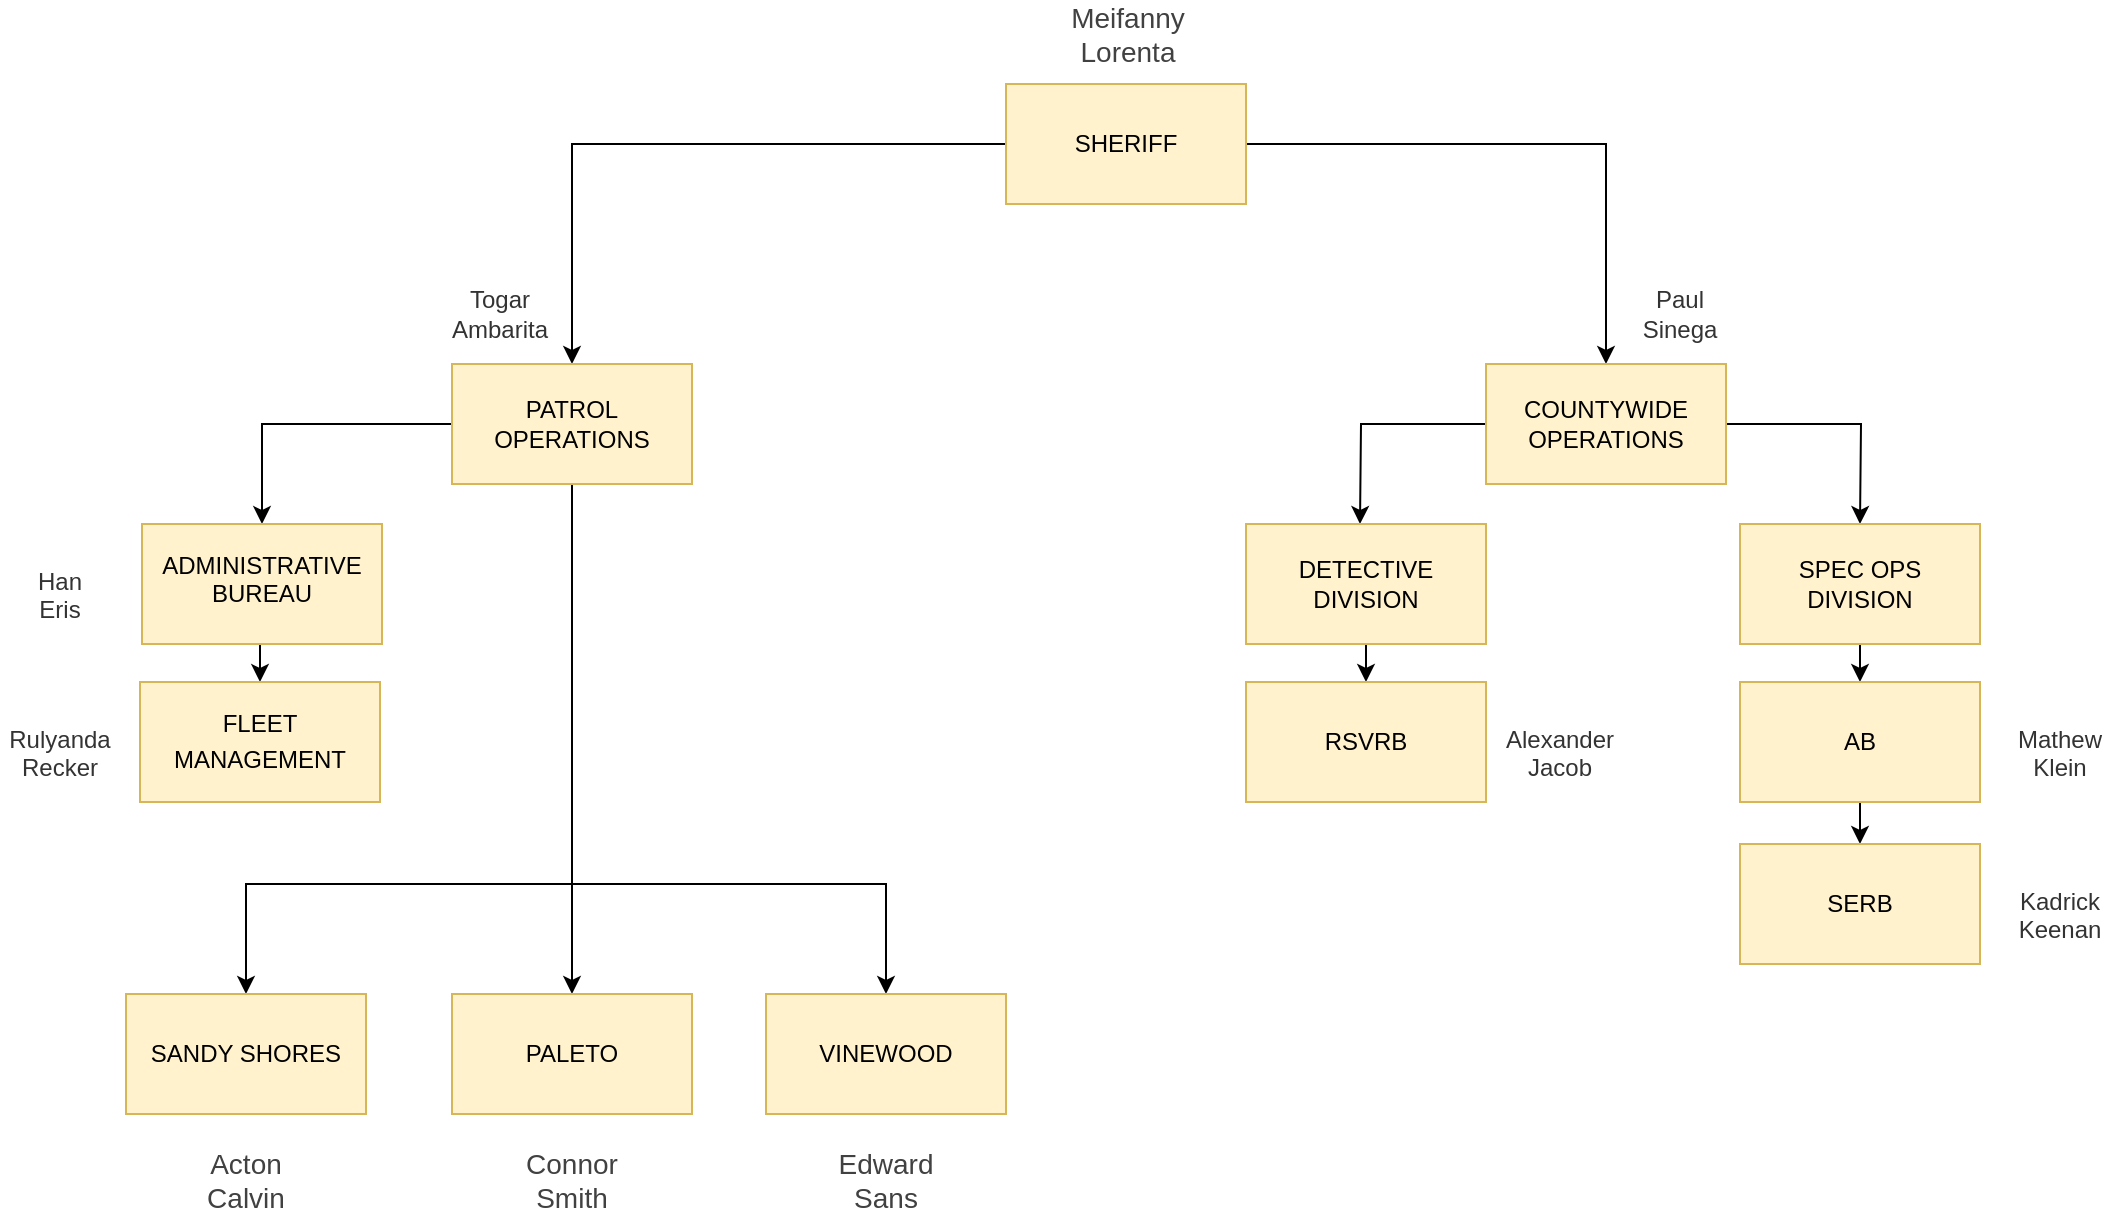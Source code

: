 <mxfile version="17.4.6" type="github">
  <diagram id="prtHgNgQTEPvFCAcTncT" name="Page-1">
    <mxGraphModel dx="2088" dy="867" grid="1" gridSize="10" guides="1" tooltips="1" connect="1" arrows="1" fold="1" page="1" pageScale="1" pageWidth="827" pageHeight="1169" math="0" shadow="0">
      <root>
        <mxCell id="0" />
        <mxCell id="1" parent="0" />
        <mxCell id="NDbgRDtyCS-DEbRtZn2b-18" style="edgeStyle=orthogonalEdgeStyle;rounded=0;orthogonalLoop=1;jettySize=auto;html=1;entryX=0.5;entryY=0;entryDx=0;entryDy=0;fontFamily=Helvetica;fontSize=12;" parent="1" source="NDbgRDtyCS-DEbRtZn2b-1" target="NDbgRDtyCS-DEbRtZn2b-2" edge="1">
          <mxGeometry relative="1" as="geometry" />
        </mxCell>
        <mxCell id="NDbgRDtyCS-DEbRtZn2b-19" style="edgeStyle=orthogonalEdgeStyle;rounded=0;orthogonalLoop=1;jettySize=auto;html=1;entryX=0.5;entryY=0;entryDx=0;entryDy=0;fontFamily=Helvetica;fontSize=12;" parent="1" source="NDbgRDtyCS-DEbRtZn2b-1" target="NDbgRDtyCS-DEbRtZn2b-3" edge="1">
          <mxGeometry relative="1" as="geometry" />
        </mxCell>
        <mxCell id="NDbgRDtyCS-DEbRtZn2b-1" value="SHERIFF" style="rounded=0;whiteSpace=wrap;html=1;fillColor=#fff2cc;strokeColor=#d6b656;fontColor=default;labelBackgroundColor=none;" parent="1" vertex="1">
          <mxGeometry x="353" y="80" width="120" height="60" as="geometry" />
        </mxCell>
        <mxCell id="NDbgRDtyCS-DEbRtZn2b-28" style="edgeStyle=orthogonalEdgeStyle;rounded=0;orthogonalLoop=1;jettySize=auto;html=1;exitX=0.5;exitY=1;exitDx=0;exitDy=0;entryX=0.5;entryY=0;entryDx=0;entryDy=0;fontFamily=Helvetica;fontSize=12;" parent="1" source="NDbgRDtyCS-DEbRtZn2b-2" target="NDbgRDtyCS-DEbRtZn2b-6" edge="1">
          <mxGeometry relative="1" as="geometry" />
        </mxCell>
        <mxCell id="NDbgRDtyCS-DEbRtZn2b-29" style="edgeStyle=orthogonalEdgeStyle;rounded=0;orthogonalLoop=1;jettySize=auto;html=1;exitX=0.5;exitY=1;exitDx=0;exitDy=0;entryX=0.5;entryY=0;entryDx=0;entryDy=0;fontFamily=Helvetica;fontSize=12;" parent="1" source="NDbgRDtyCS-DEbRtZn2b-2" target="NDbgRDtyCS-DEbRtZn2b-9" edge="1">
          <mxGeometry relative="1" as="geometry">
            <Array as="points">
              <mxPoint x="136" y="480" />
              <mxPoint x="293" y="480" />
            </Array>
          </mxGeometry>
        </mxCell>
        <mxCell id="NDbgRDtyCS-DEbRtZn2b-30" style="edgeStyle=orthogonalEdgeStyle;rounded=0;orthogonalLoop=1;jettySize=auto;html=1;exitX=0.5;exitY=1;exitDx=0;exitDy=0;entryX=0.5;entryY=0;entryDx=0;entryDy=0;fontFamily=Helvetica;fontSize=12;" parent="1" source="NDbgRDtyCS-DEbRtZn2b-2" target="NDbgRDtyCS-DEbRtZn2b-8" edge="1">
          <mxGeometry relative="1" as="geometry">
            <Array as="points">
              <mxPoint x="136" y="480" />
              <mxPoint x="-27" y="480" />
            </Array>
          </mxGeometry>
        </mxCell>
        <mxCell id="hk-faAXzTERFoliee9BJ-21" style="edgeStyle=orthogonalEdgeStyle;rounded=0;orthogonalLoop=1;jettySize=auto;html=1;exitX=0;exitY=0.5;exitDx=0;exitDy=0;entryX=0.5;entryY=0;entryDx=0;entryDy=0;fontFamily=Helvetica;fontSize=12;fontColor=default;" edge="1" parent="1" source="NDbgRDtyCS-DEbRtZn2b-2" target="NDbgRDtyCS-DEbRtZn2b-17">
          <mxGeometry relative="1" as="geometry" />
        </mxCell>
        <mxCell id="NDbgRDtyCS-DEbRtZn2b-2" value="&lt;span class=&quot;text-strong&quot; style=&quot;&quot;&gt;&lt;font style=&quot;font-size: 12px&quot;&gt;PATROL OPERATIONS&lt;/font&gt;&lt;/span&gt;" style="rounded=0;whiteSpace=wrap;html=1;fillColor=#fff2cc;strokeColor=#d6b656;fontColor=default;labelBackgroundColor=none;" parent="1" vertex="1">
          <mxGeometry x="76" y="220" width="120" height="60" as="geometry" />
        </mxCell>
        <mxCell id="NDbgRDtyCS-DEbRtZn2b-22" style="edgeStyle=orthogonalEdgeStyle;rounded=0;orthogonalLoop=1;jettySize=auto;html=1;fontFamily=Helvetica;fontSize=12;" parent="1" source="NDbgRDtyCS-DEbRtZn2b-3" edge="1">
          <mxGeometry relative="1" as="geometry">
            <mxPoint x="530" y="300" as="targetPoint" />
          </mxGeometry>
        </mxCell>
        <mxCell id="NDbgRDtyCS-DEbRtZn2b-23" style="edgeStyle=orthogonalEdgeStyle;rounded=0;orthogonalLoop=1;jettySize=auto;html=1;fontFamily=Helvetica;fontSize=12;" parent="1" source="NDbgRDtyCS-DEbRtZn2b-3" edge="1">
          <mxGeometry relative="1" as="geometry">
            <mxPoint x="780" y="300" as="targetPoint" />
          </mxGeometry>
        </mxCell>
        <mxCell id="NDbgRDtyCS-DEbRtZn2b-3" value="&lt;span class=&quot;text-strong&quot; style=&quot;&quot;&gt;&lt;font style=&quot;font-size: 12px&quot;&gt;COUNTYWIDE OPERATIONS&lt;/font&gt;&lt;/span&gt;" style="rounded=0;whiteSpace=wrap;html=1;fillColor=#fff2cc;strokeColor=#d6b656;fontColor=default;labelBackgroundColor=none;" parent="1" vertex="1">
          <mxGeometry x="593" y="220" width="120" height="60" as="geometry" />
        </mxCell>
        <mxCell id="NDbgRDtyCS-DEbRtZn2b-24" style="edgeStyle=orthogonalEdgeStyle;rounded=0;orthogonalLoop=1;jettySize=auto;html=1;exitX=0.5;exitY=1;exitDx=0;exitDy=0;entryX=0.5;entryY=0;entryDx=0;entryDy=0;fontFamily=Helvetica;fontSize=12;" parent="1" source="NDbgRDtyCS-DEbRtZn2b-4" target="NDbgRDtyCS-DEbRtZn2b-14" edge="1">
          <mxGeometry relative="1" as="geometry" />
        </mxCell>
        <mxCell id="NDbgRDtyCS-DEbRtZn2b-4" value="&lt;font&gt;&lt;span style=&quot;&quot;&gt;DETECTIVE&lt;br&gt;DIVISION&lt;br&gt;&lt;/span&gt;&lt;/font&gt;" style="rounded=0;whiteSpace=wrap;html=1;fillColor=#fff2cc;strokeColor=#d6b656;fontColor=default;labelBackgroundColor=none;" parent="1" vertex="1">
          <mxGeometry x="473" y="300" width="120" height="60" as="geometry" />
        </mxCell>
        <mxCell id="NDbgRDtyCS-DEbRtZn2b-25" style="edgeStyle=orthogonalEdgeStyle;rounded=0;orthogonalLoop=1;jettySize=auto;html=1;exitX=0.5;exitY=1;exitDx=0;exitDy=0;entryX=0.5;entryY=0;entryDx=0;entryDy=0;fontFamily=Helvetica;fontSize=12;" parent="1" source="NDbgRDtyCS-DEbRtZn2b-5" target="NDbgRDtyCS-DEbRtZn2b-10" edge="1">
          <mxGeometry relative="1" as="geometry" />
        </mxCell>
        <mxCell id="NDbgRDtyCS-DEbRtZn2b-5" value="&lt;span class=&quot;text-strong&quot; style=&quot;&quot;&gt;&lt;font style=&quot;font-size: 12px&quot;&gt;SPEC OPS&lt;br&gt;DIVISION&lt;br&gt;&lt;/font&gt;&lt;/span&gt;" style="rounded=0;whiteSpace=wrap;html=1;fillColor=#fff2cc;strokeColor=#d6b656;fontColor=default;labelBackgroundColor=none;" parent="1" vertex="1">
          <mxGeometry x="720" y="300" width="120" height="60" as="geometry" />
        </mxCell>
        <mxCell id="NDbgRDtyCS-DEbRtZn2b-6" value="&lt;span class=&quot;text-strong&quot; style=&quot;&quot;&gt;&lt;font style=&quot;font-size: 12px&quot;&gt;PALETO&lt;/font&gt;&lt;/span&gt;" style="rounded=0;whiteSpace=wrap;html=1;fillColor=#fff2cc;strokeColor=#d6b656;fontColor=default;labelBackgroundColor=none;" parent="1" vertex="1">
          <mxGeometry x="76" y="535" width="120" height="60" as="geometry" />
        </mxCell>
        <mxCell id="NDbgRDtyCS-DEbRtZn2b-8" value="&lt;span style=&quot;&quot;&gt;&lt;font style=&quot;font-size: 12px&quot;&gt;SANDY SHORES&lt;/font&gt;&lt;/span&gt;" style="rounded=0;whiteSpace=wrap;html=1;fillColor=#fff2cc;strokeColor=#d6b656;fontColor=default;labelBackgroundColor=none;" parent="1" vertex="1">
          <mxGeometry x="-87" y="535" width="120" height="60" as="geometry" />
        </mxCell>
        <mxCell id="NDbgRDtyCS-DEbRtZn2b-9" value="&lt;span class=&quot;text-strong&quot; style=&quot;&quot;&gt;&lt;font style=&quot;font-size: 12px&quot;&gt;VINEWOOD&lt;/font&gt;&lt;/span&gt;" style="rounded=0;whiteSpace=wrap;html=1;fillColor=#fff2cc;strokeColor=#d6b656;fontColor=default;labelBackgroundColor=none;" parent="1" vertex="1">
          <mxGeometry x="233" y="535" width="120" height="60" as="geometry" />
        </mxCell>
        <mxCell id="NDbgRDtyCS-DEbRtZn2b-26" style="edgeStyle=orthogonalEdgeStyle;rounded=0;orthogonalLoop=1;jettySize=auto;html=1;exitX=0.5;exitY=1;exitDx=0;exitDy=0;entryX=0.5;entryY=0;entryDx=0;entryDy=0;fontFamily=Helvetica;fontSize=12;" parent="1" source="NDbgRDtyCS-DEbRtZn2b-10" target="NDbgRDtyCS-DEbRtZn2b-12" edge="1">
          <mxGeometry relative="1" as="geometry" />
        </mxCell>
        <mxCell id="NDbgRDtyCS-DEbRtZn2b-10" value="&lt;font&gt;&lt;span style=&quot;&quot;&gt;AB&lt;/span&gt;&lt;/font&gt;" style="rounded=0;whiteSpace=wrap;html=1;fillColor=#fff2cc;strokeColor=#d6b656;fontColor=default;labelBackgroundColor=none;" parent="1" vertex="1">
          <mxGeometry x="720" y="379" width="120" height="60" as="geometry" />
        </mxCell>
        <mxCell id="NDbgRDtyCS-DEbRtZn2b-12" value="SERB" style="rounded=0;whiteSpace=wrap;html=1;fontFamily=Helvetica;fontSize=12;fillColor=#fff2cc;strokeColor=#d6b656;fontColor=default;labelBackgroundColor=none;" parent="1" vertex="1">
          <mxGeometry x="720" y="460" width="120" height="60" as="geometry" />
        </mxCell>
        <mxCell id="NDbgRDtyCS-DEbRtZn2b-14" value="RSVRB" style="rounded=0;whiteSpace=wrap;html=1;fontFamily=Helvetica;fontSize=12;fillColor=#fff2cc;strokeColor=#d6b656;fontColor=default;labelBackgroundColor=none;" parent="1" vertex="1">
          <mxGeometry x="473" y="379" width="120" height="60" as="geometry" />
        </mxCell>
        <mxCell id="NDbgRDtyCS-DEbRtZn2b-33" style="edgeStyle=orthogonalEdgeStyle;rounded=0;orthogonalLoop=1;jettySize=auto;html=1;exitX=0.5;exitY=1;exitDx=0;exitDy=0;entryX=0.5;entryY=0;entryDx=0;entryDy=0;fontFamily=Helvetica;fontSize=12;" parent="1" source="NDbgRDtyCS-DEbRtZn2b-17" target="NDbgRDtyCS-DEbRtZn2b-32" edge="1">
          <mxGeometry relative="1" as="geometry" />
        </mxCell>
        <mxCell id="NDbgRDtyCS-DEbRtZn2b-17" value="&lt;br&gt;&lt;table cellpadding=&quot;0&quot; cellspacing=&quot;0&quot; width=&quot;100%&quot; border=&quot;0&quot; style=&quot;border-collapse: collapse; border-spacing: 0px; font-style: normal; letter-spacing: normal; text-transform: none; word-spacing: 0px; border-color: rgb(0, 0, 0);&quot;&gt;&lt;tbody&gt;&lt;tr style=&quot;&quot;&gt;&lt;td style=&quot;padding: 0px&quot;&gt;&lt;center&gt;ADMINISTRATIVE BUREAU&lt;br&gt;&lt;/center&gt;&lt;/td&gt;&lt;/tr&gt;&lt;/tbody&gt;&lt;/table&gt;&lt;font size=&quot;3&quot;&gt;&lt;br&gt;&lt;/font&gt;" style="rounded=0;whiteSpace=wrap;html=1;fontFamily=Helvetica;fontSize=12;fillColor=#fff2cc;strokeColor=#d6b656;fontColor=default;labelBackgroundColor=none;" parent="1" vertex="1">
          <mxGeometry x="-79" y="300" width="120" height="60" as="geometry" />
        </mxCell>
        <mxCell id="NDbgRDtyCS-DEbRtZn2b-32" value="FLEET MANAGEMENT&lt;font size=&quot;3&quot;&gt;&lt;br&gt;&lt;/font&gt;" style="rounded=0;whiteSpace=wrap;html=1;fontFamily=Helvetica;fontSize=12;fillColor=#fff2cc;strokeColor=#d6b656;fontColor=default;labelBackgroundColor=none;" parent="1" vertex="1">
          <mxGeometry x="-80" y="379" width="120" height="60" as="geometry" />
        </mxCell>
        <mxCell id="hk-faAXzTERFoliee9BJ-1" value="&lt;span class=&quot;text-strong&quot; style=&quot;color: rgb(65 , 65 , 65) ; font-size: 14px&quot;&gt;Meifanny Lorenta&lt;/span&gt;" style="text;html=1;strokeColor=none;fillColor=none;align=center;verticalAlign=middle;whiteSpace=wrap;rounded=0;" vertex="1" parent="1">
          <mxGeometry x="384" y="40" width="60" height="30" as="geometry" />
        </mxCell>
        <mxCell id="hk-faAXzTERFoliee9BJ-2" value="Paul Sinega&lt;br&gt;" style="text;align=center;verticalAlign=middle;rounded=1;labelBackgroundColor=none;fontSize=12;fillColor=none;fontColor=#333333;strokeColor=none;whiteSpace=wrap;html=1;labelBorderColor=none;" vertex="1" parent="1">
          <mxGeometry x="660" y="180" width="60" height="30" as="geometry" />
        </mxCell>
        <mxCell id="hk-faAXzTERFoliee9BJ-3" value="Togar&lt;br&gt;Ambarita&lt;br&gt;" style="text;align=center;verticalAlign=middle;rounded=1;labelBackgroundColor=none;fontSize=12;fillColor=none;fontColor=#333333;strokeColor=none;whiteSpace=wrap;html=1;labelBorderColor=none;" vertex="1" parent="1">
          <mxGeometry x="70" y="180" width="60" height="30" as="geometry" />
        </mxCell>
        <mxCell id="hk-faAXzTERFoliee9BJ-4" value="Mathew Klein" style="text;fontFamily=Helvetica;align=center;labelBackgroundColor=none;fontSize=12;rounded=1;fillColor=none;fontColor=#333333;strokeColor=none;whiteSpace=wrap;html=1;labelBorderColor=none;" vertex="1" parent="1">
          <mxGeometry x="850" y="394" width="60" height="30" as="geometry" />
        </mxCell>
        <mxCell id="hk-faAXzTERFoliee9BJ-5" value="Kadrick Keenan" style="text;fontFamily=Helvetica;align=center;labelBackgroundColor=none;fontSize=12;rounded=1;fillColor=none;fontColor=#333333;strokeColor=none;whiteSpace=wrap;html=1;labelBorderColor=none;" vertex="1" parent="1">
          <mxGeometry x="850" y="475" width="60" height="30" as="geometry" />
        </mxCell>
        <mxCell id="hk-faAXzTERFoliee9BJ-6" value="Alexander&lt;br&gt;Jacob&lt;br&gt;" style="text;fontFamily=Helvetica;align=center;labelBackgroundColor=none;fontSize=12;rounded=1;fillColor=none;fontColor=#333333;strokeColor=none;whiteSpace=wrap;html=1;labelBorderColor=none;" vertex="1" parent="1">
          <mxGeometry x="600" y="394" width="60" height="30" as="geometry" />
        </mxCell>
        <mxCell id="hk-faAXzTERFoliee9BJ-7" value="Han&lt;br&gt;Eris&lt;br&gt;" style="text;fontFamily=Helvetica;align=center;labelBackgroundColor=none;fontSize=12;rounded=1;fillColor=none;fontColor=#333333;strokeColor=none;whiteSpace=wrap;html=1;labelBorderColor=none;" vertex="1" parent="1">
          <mxGeometry x="-150" y="315" width="60" height="30" as="geometry" />
        </mxCell>
        <mxCell id="hk-faAXzTERFoliee9BJ-8" value="Rulyanda Recker" style="text;fontFamily=Helvetica;align=center;labelBackgroundColor=none;fontSize=12;rounded=1;fillColor=none;fontColor=#333333;strokeColor=none;whiteSpace=wrap;html=1;labelBorderColor=none;" vertex="1" parent="1">
          <mxGeometry x="-150" y="394" width="60" height="30" as="geometry" />
        </mxCell>
        <mxCell id="hk-faAXzTERFoliee9BJ-17" value="&lt;span class=&quot;text-strong&quot; style=&quot;color: rgb(65 , 65 , 65) ; font-size: 14px&quot;&gt;Acton Calvin&lt;/span&gt;" style="text;fontFamily=Helvetica;align=center;labelBackgroundColor=none;fontSize=12;rounded=1;fillColor=none;fontColor=#333333;strokeColor=none;whiteSpace=wrap;html=1;labelBorderColor=none;" vertex="1" parent="1">
          <mxGeometry x="-57" y="605" width="60" height="30" as="geometry" />
        </mxCell>
        <mxCell id="hk-faAXzTERFoliee9BJ-18" value="&lt;font color=&quot;#414141&quot;&gt;&lt;span style=&quot;font-size: 14px&quot;&gt;Connor&lt;br&gt;Smith&lt;br&gt;&lt;/span&gt;&lt;/font&gt;" style="text;fontFamily=Helvetica;align=center;labelBackgroundColor=none;fontSize=12;rounded=1;fillColor=none;fontColor=#333333;strokeColor=none;whiteSpace=wrap;html=1;labelBorderColor=none;" vertex="1" parent="1">
          <mxGeometry x="106" y="605" width="60" height="30" as="geometry" />
        </mxCell>
        <mxCell id="hk-faAXzTERFoliee9BJ-19" value="&lt;font color=&quot;#414141&quot;&gt;&lt;span style=&quot;font-size: 14px&quot;&gt;Edward Sans&lt;br&gt;&lt;/span&gt;&lt;/font&gt;" style="text;fontFamily=Helvetica;align=center;labelBackgroundColor=none;fontSize=12;rounded=1;fillColor=none;fontColor=#333333;strokeColor=none;whiteSpace=wrap;html=1;labelBorderColor=none;" vertex="1" parent="1">
          <mxGeometry x="263" y="605" width="60" height="30" as="geometry" />
        </mxCell>
      </root>
    </mxGraphModel>
  </diagram>
</mxfile>

